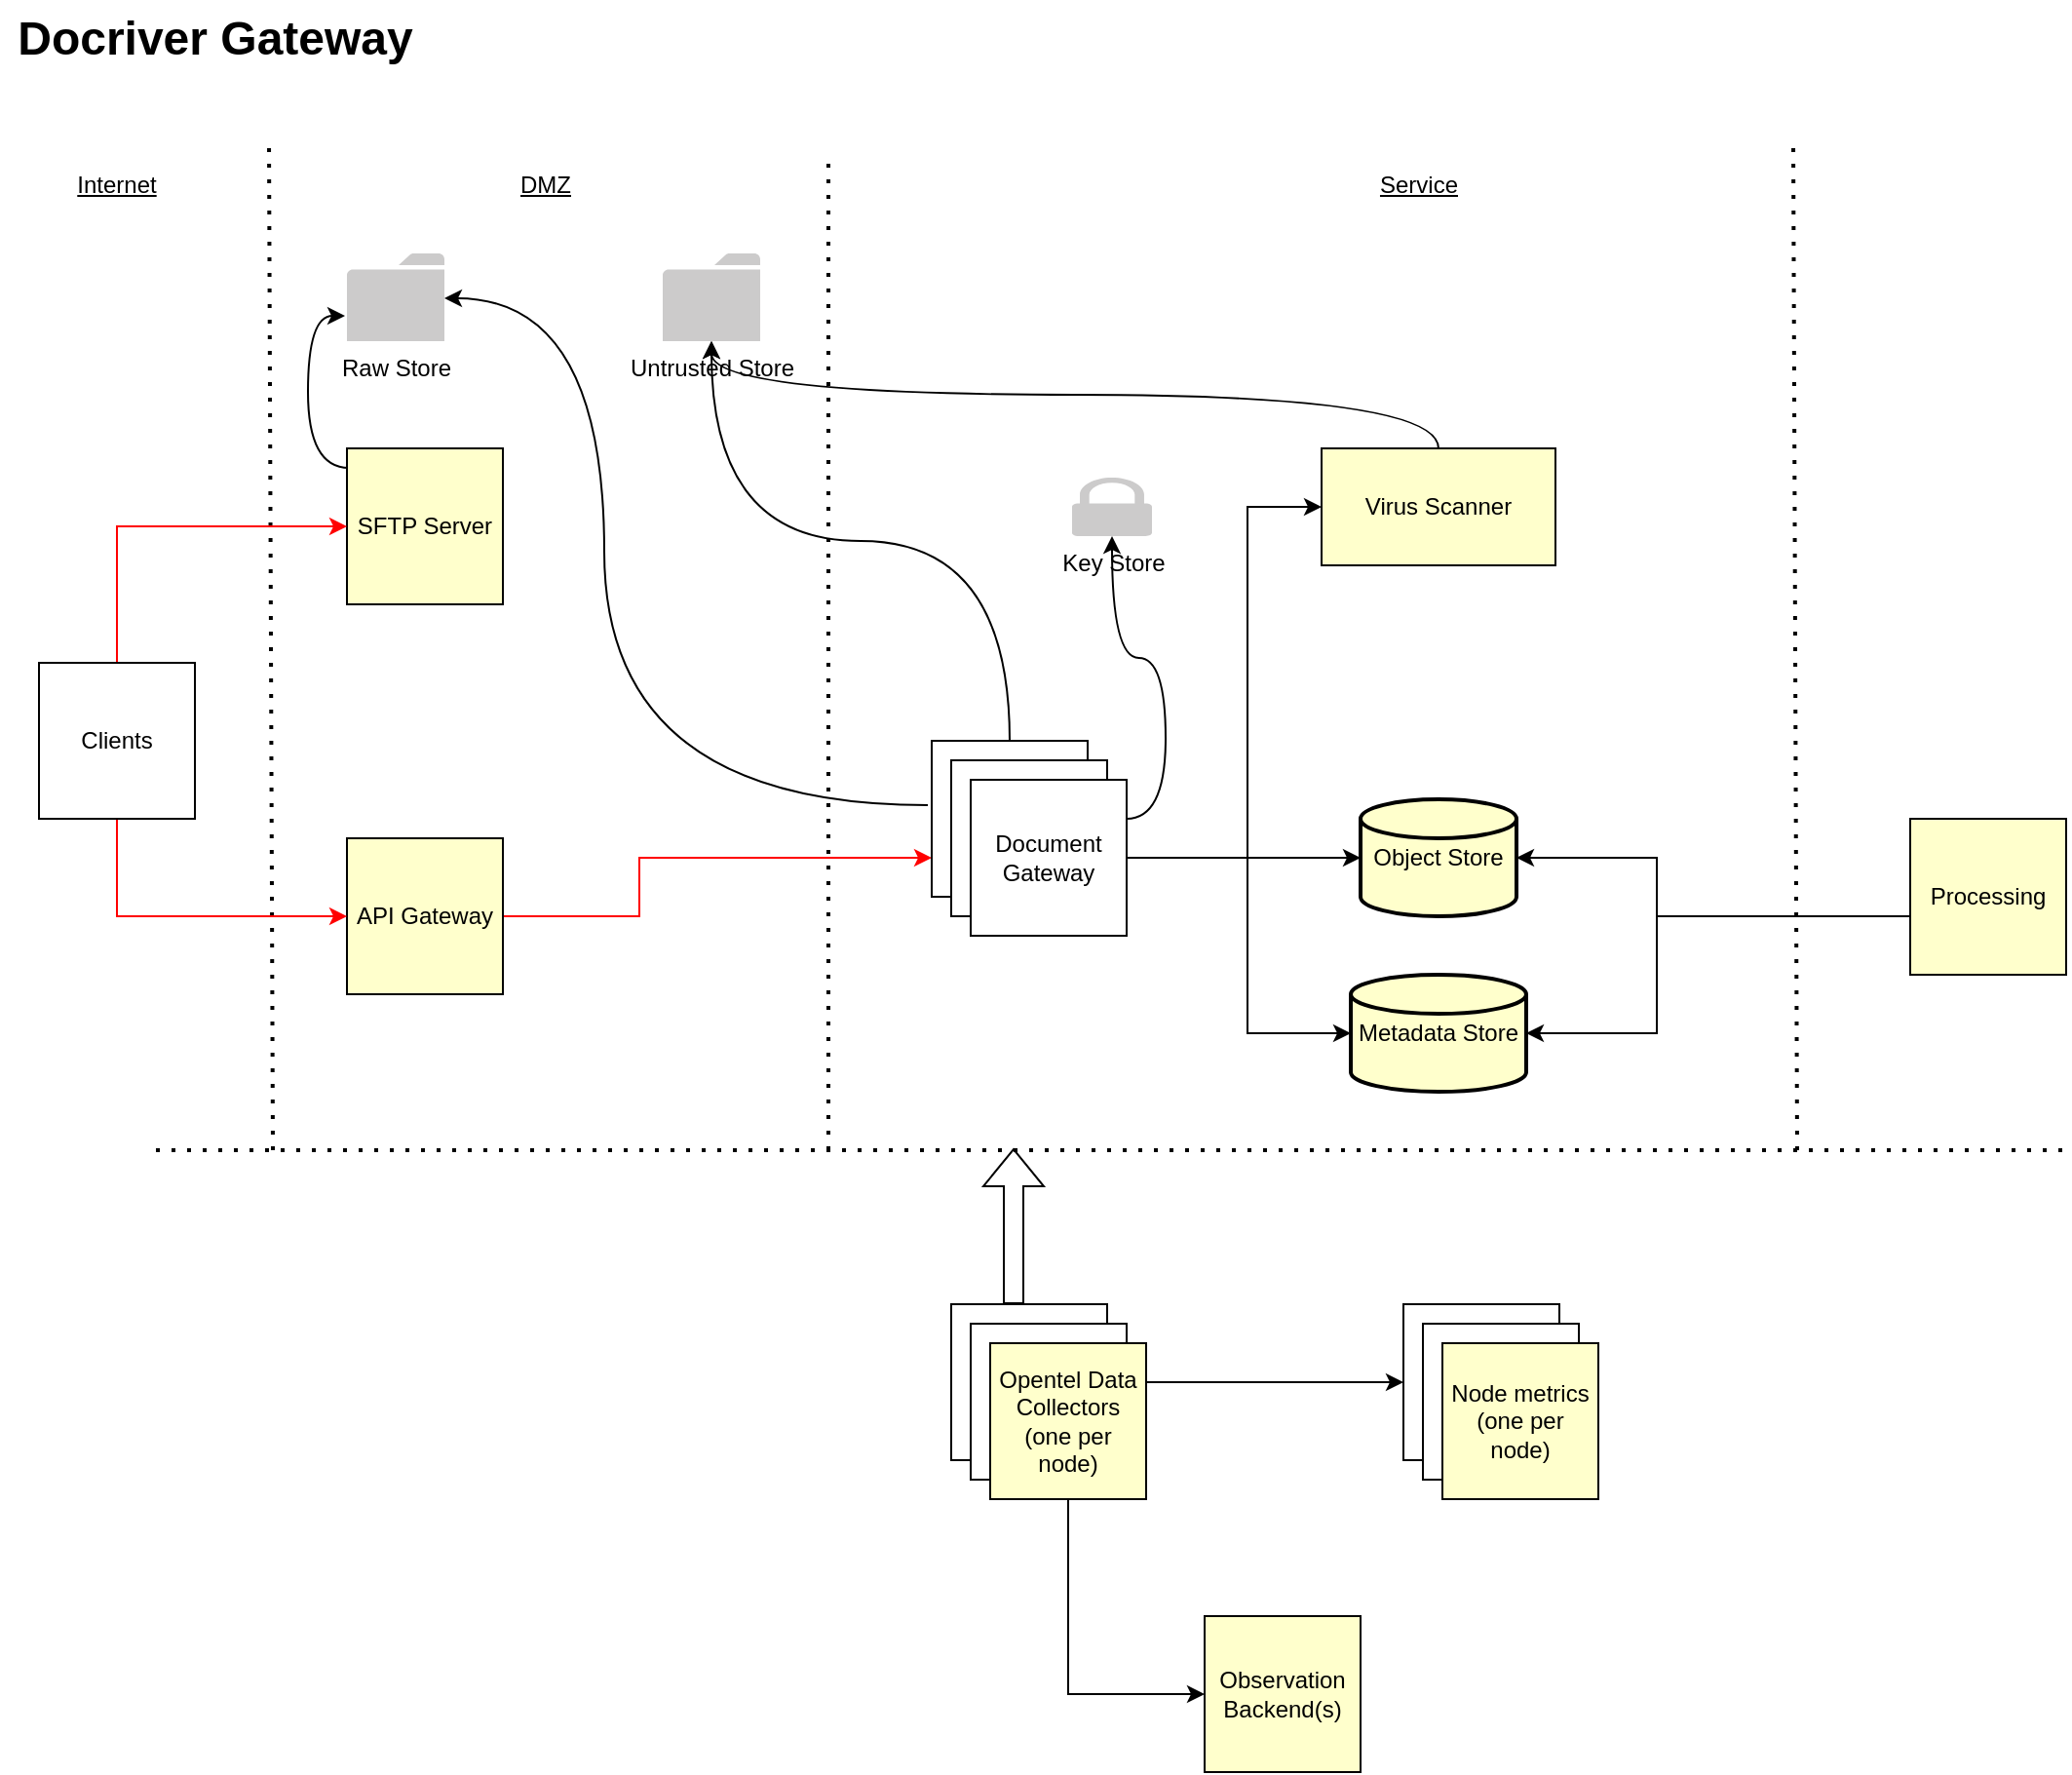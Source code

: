 <mxfile version="24.7.17">
  <diagram name="Page-1" id="yH4IMquttAJJuaerMJDX">
    <mxGraphModel dx="1434" dy="701" grid="1" gridSize="10" guides="1" tooltips="1" connect="1" arrows="1" fold="1" page="1" pageScale="1" pageWidth="850" pageHeight="1100" math="0" shadow="0">
      <root>
        <mxCell id="0" />
        <mxCell id="1" parent="0" />
        <mxCell id="4Yihj41GAZP0xY6Qb1w6-1" value="" style="endArrow=none;dashed=1;html=1;dashPattern=1 3;strokeWidth=2;rounded=0;" parent="1" edge="1">
          <mxGeometry width="50" height="50" relative="1" as="geometry">
            <mxPoint x="140" y="600" as="sourcePoint" />
            <mxPoint x="138" y="80" as="targetPoint" />
          </mxGeometry>
        </mxCell>
        <mxCell id="4Yihj41GAZP0xY6Qb1w6-9" style="edgeStyle=orthogonalEdgeStyle;rounded=0;orthogonalLoop=1;jettySize=auto;html=1;exitX=1;exitY=0.5;exitDx=0;exitDy=0;entryX=0;entryY=0.75;entryDx=0;entryDy=0;strokeColor=#FF0000;" parent="1" source="4Yihj41GAZP0xY6Qb1w6-2" target="4Yihj41GAZP0xY6Qb1w6-5" edge="1">
          <mxGeometry relative="1" as="geometry">
            <Array as="points">
              <mxPoint x="328" y="480" />
              <mxPoint x="328" y="450" />
            </Array>
          </mxGeometry>
        </mxCell>
        <mxCell id="4Yihj41GAZP0xY6Qb1w6-2" value="API Gateway" style="whiteSpace=wrap;html=1;aspect=fixed;fillColor=#FFFFCC;" parent="1" vertex="1">
          <mxGeometry x="178" y="440" width="80" height="80" as="geometry" />
        </mxCell>
        <mxCell id="4Yihj41GAZP0xY6Qb1w6-11" style="rounded=0;orthogonalLoop=1;jettySize=auto;html=1;exitX=0.013;exitY=0.125;exitDx=0;exitDy=0;entryX=-0.02;entryY=0.711;entryDx=0;entryDy=0;entryPerimeter=0;exitPerimeter=0;edgeStyle=orthogonalEdgeStyle;curved=1;" parent="1" source="4Yihj41GAZP0xY6Qb1w6-3" target="4Yihj41GAZP0xY6Qb1w6-10" edge="1">
          <mxGeometry relative="1" as="geometry" />
        </mxCell>
        <mxCell id="4Yihj41GAZP0xY6Qb1w6-3" value="SFTP Server" style="whiteSpace=wrap;html=1;aspect=fixed;fillColor=#FFFFCC;" parent="1" vertex="1">
          <mxGeometry x="178" y="240" width="80" height="80" as="geometry" />
        </mxCell>
        <mxCell id="4Yihj41GAZP0xY6Qb1w6-4" value="" style="endArrow=none;dashed=1;html=1;dashPattern=1 3;strokeWidth=2;rounded=0;" parent="1" edge="1">
          <mxGeometry width="50" height="50" relative="1" as="geometry">
            <mxPoint x="425" y="600" as="sourcePoint" />
            <mxPoint x="425" y="90" as="targetPoint" />
          </mxGeometry>
        </mxCell>
        <mxCell id="4Yihj41GAZP0xY6Qb1w6-13" style="edgeStyle=orthogonalEdgeStyle;rounded=0;orthogonalLoop=1;jettySize=auto;html=1;exitX=-0.025;exitY=0.413;exitDx=0;exitDy=0;exitPerimeter=0;elbow=vertical;curved=1;" parent="1" source="4Yihj41GAZP0xY6Qb1w6-5" target="4Yihj41GAZP0xY6Qb1w6-10" edge="1">
          <mxGeometry relative="1" as="geometry">
            <Array as="points">
              <mxPoint x="310" y="423" />
              <mxPoint x="310" y="163" />
            </Array>
          </mxGeometry>
        </mxCell>
        <mxCell id="4Yihj41GAZP0xY6Qb1w6-14" style="edgeStyle=orthogonalEdgeStyle;rounded=0;orthogonalLoop=1;jettySize=auto;html=1;exitX=0.5;exitY=0;exitDx=0;exitDy=0;curved=1;" parent="1" source="4Yihj41GAZP0xY6Qb1w6-5" target="4Yihj41GAZP0xY6Qb1w6-12" edge="1">
          <mxGeometry relative="1" as="geometry" />
        </mxCell>
        <mxCell id="4Yihj41GAZP0xY6Qb1w6-10" value="Raw Store" style="sketch=0;pointerEvents=1;shadow=0;dashed=0;html=1;strokeColor=none;labelPosition=center;verticalLabelPosition=bottom;verticalAlign=top;outlineConnect=0;align=center;shape=mxgraph.office.concepts.folder;fillColor=#CCCBCB;" parent="1" vertex="1">
          <mxGeometry x="178" y="140" width="50" height="45" as="geometry" />
        </mxCell>
        <mxCell id="4Yihj41GAZP0xY6Qb1w6-19" style="edgeStyle=orthogonalEdgeStyle;rounded=0;orthogonalLoop=1;jettySize=auto;html=1;curved=1;exitX=0.5;exitY=0;exitDx=0;exitDy=0;" parent="1" source="4Yihj41GAZP0xY6Qb1w6-15" target="4Yihj41GAZP0xY6Qb1w6-12" edge="1">
          <mxGeometry relative="1" as="geometry">
            <mxPoint x="640" y="140" as="targetPoint" />
          </mxGeometry>
        </mxCell>
        <mxCell id="4Yihj41GAZP0xY6Qb1w6-12" value="Untrusted Store" style="sketch=0;pointerEvents=1;shadow=0;dashed=0;html=1;strokeColor=none;labelPosition=center;verticalLabelPosition=bottom;verticalAlign=top;outlineConnect=0;align=center;shape=mxgraph.office.concepts.folder;fillColor=#CCCBCB;" parent="1" vertex="1">
          <mxGeometry x="340" y="140" width="50" height="45" as="geometry" />
        </mxCell>
        <mxCell id="4Yihj41GAZP0xY6Qb1w6-15" value="Virus Scanner" style="rounded=0;whiteSpace=wrap;html=1;fillColor=#FFFFCC;" parent="1" vertex="1">
          <mxGeometry x="678" y="240" width="120" height="60" as="geometry" />
        </mxCell>
        <mxCell id="4Yihj41GAZP0xY6Qb1w6-16" value="Object Store" style="strokeWidth=2;html=1;shape=mxgraph.flowchart.database;whiteSpace=wrap;fillColor=#FFFFCC;" parent="1" vertex="1">
          <mxGeometry x="698" y="420" width="80" height="60" as="geometry" />
        </mxCell>
        <mxCell id="4Yihj41GAZP0xY6Qb1w6-17" value="Metadata Store" style="strokeWidth=2;html=1;shape=mxgraph.flowchart.database;whiteSpace=wrap;fillColor=#FFFFCC;" parent="1" vertex="1">
          <mxGeometry x="693" y="510" width="90" height="60" as="geometry" />
        </mxCell>
        <mxCell id="4Yihj41GAZP0xY6Qb1w6-18" value="" style="group" parent="1" vertex="1" connectable="0">
          <mxGeometry x="478" y="390" width="100" height="100" as="geometry" />
        </mxCell>
        <mxCell id="4Yihj41GAZP0xY6Qb1w6-5" value="" style="whiteSpace=wrap;html=1;aspect=fixed;" parent="4Yihj41GAZP0xY6Qb1w6-18" vertex="1">
          <mxGeometry width="80" height="80" as="geometry" />
        </mxCell>
        <mxCell id="4Yihj41GAZP0xY6Qb1w6-6" value="" style="whiteSpace=wrap;html=1;aspect=fixed;" parent="4Yihj41GAZP0xY6Qb1w6-18" vertex="1">
          <mxGeometry x="10" y="10" width="80" height="80" as="geometry" />
        </mxCell>
        <mxCell id="4Yihj41GAZP0xY6Qb1w6-7" value="Document Gateway" style="whiteSpace=wrap;html=1;aspect=fixed;" parent="4Yihj41GAZP0xY6Qb1w6-18" vertex="1">
          <mxGeometry x="20" y="20" width="80" height="80" as="geometry" />
        </mxCell>
        <mxCell id="4Yihj41GAZP0xY6Qb1w6-20" style="edgeStyle=orthogonalEdgeStyle;rounded=0;orthogonalLoop=1;jettySize=auto;html=1;exitX=1;exitY=0.5;exitDx=0;exitDy=0;entryX=0;entryY=0.5;entryDx=0;entryDy=0;" parent="1" source="4Yihj41GAZP0xY6Qb1w6-7" target="4Yihj41GAZP0xY6Qb1w6-15" edge="1">
          <mxGeometry relative="1" as="geometry">
            <Array as="points">
              <mxPoint x="640" y="450" />
              <mxPoint x="640" y="270" />
            </Array>
          </mxGeometry>
        </mxCell>
        <mxCell id="4Yihj41GAZP0xY6Qb1w6-21" style="edgeStyle=orthogonalEdgeStyle;rounded=0;orthogonalLoop=1;jettySize=auto;html=1;exitX=1;exitY=0.5;exitDx=0;exitDy=0;entryX=0;entryY=0.5;entryDx=0;entryDy=0;entryPerimeter=0;" parent="1" source="4Yihj41GAZP0xY6Qb1w6-7" target="4Yihj41GAZP0xY6Qb1w6-16" edge="1">
          <mxGeometry relative="1" as="geometry" />
        </mxCell>
        <mxCell id="4Yihj41GAZP0xY6Qb1w6-22" style="edgeStyle=orthogonalEdgeStyle;rounded=0;orthogonalLoop=1;jettySize=auto;html=1;exitX=1;exitY=0.5;exitDx=0;exitDy=0;entryX=0;entryY=0.5;entryDx=0;entryDy=0;entryPerimeter=0;" parent="1" source="4Yihj41GAZP0xY6Qb1w6-7" target="4Yihj41GAZP0xY6Qb1w6-17" edge="1">
          <mxGeometry relative="1" as="geometry">
            <Array as="points">
              <mxPoint x="640" y="450" />
              <mxPoint x="640" y="540" />
            </Array>
          </mxGeometry>
        </mxCell>
        <mxCell id="4Yihj41GAZP0xY6Qb1w6-23" value="Key Store" style="sketch=0;pointerEvents=1;shadow=0;dashed=0;html=1;strokeColor=none;labelPosition=center;verticalLabelPosition=bottom;verticalAlign=top;outlineConnect=0;align=center;shape=mxgraph.office.security.lock_protected;fillColor=#CCCBCB;" parent="1" vertex="1">
          <mxGeometry x="550" y="255" width="41" height="30" as="geometry" />
        </mxCell>
        <mxCell id="4Yihj41GAZP0xY6Qb1w6-24" style="edgeStyle=orthogonalEdgeStyle;rounded=0;orthogonalLoop=1;jettySize=auto;html=1;exitX=1;exitY=0.25;exitDx=0;exitDy=0;curved=1;" parent="1" source="4Yihj41GAZP0xY6Qb1w6-7" target="4Yihj41GAZP0xY6Qb1w6-23" edge="1">
          <mxGeometry relative="1" as="geometry" />
        </mxCell>
        <mxCell id="4Yihj41GAZP0xY6Qb1w6-25" value="&lt;u&gt;DMZ&lt;/u&gt;" style="text;html=1;align=center;verticalAlign=middle;whiteSpace=wrap;rounded=0;" parent="1" vertex="1">
          <mxGeometry x="250" y="90" width="60" height="30" as="geometry" />
        </mxCell>
        <mxCell id="4Yihj41GAZP0xY6Qb1w6-26" value="&lt;u&gt;Service&lt;/u&gt;" style="text;html=1;align=center;verticalAlign=middle;whiteSpace=wrap;rounded=0;" parent="1" vertex="1">
          <mxGeometry x="698" y="90" width="60" height="30" as="geometry" />
        </mxCell>
        <mxCell id="4Yihj41GAZP0xY6Qb1w6-27" value="&lt;u&gt;Internet&lt;/u&gt;" style="text;html=1;align=center;verticalAlign=middle;whiteSpace=wrap;rounded=0;" parent="1" vertex="1">
          <mxGeometry x="30" y="90" width="60" height="30" as="geometry" />
        </mxCell>
        <mxCell id="4Yihj41GAZP0xY6Qb1w6-29" style="edgeStyle=orthogonalEdgeStyle;rounded=0;orthogonalLoop=1;jettySize=auto;html=1;exitX=0.5;exitY=0;exitDx=0;exitDy=0;entryX=0;entryY=0.5;entryDx=0;entryDy=0;strokeColor=#FF0000;" parent="1" source="4Yihj41GAZP0xY6Qb1w6-28" target="4Yihj41GAZP0xY6Qb1w6-3" edge="1">
          <mxGeometry relative="1" as="geometry" />
        </mxCell>
        <mxCell id="4Yihj41GAZP0xY6Qb1w6-30" style="edgeStyle=orthogonalEdgeStyle;rounded=0;orthogonalLoop=1;jettySize=auto;html=1;exitX=0.5;exitY=1;exitDx=0;exitDy=0;entryX=0;entryY=0.5;entryDx=0;entryDy=0;strokeColor=#FF0000;" parent="1" source="4Yihj41GAZP0xY6Qb1w6-28" target="4Yihj41GAZP0xY6Qb1w6-2" edge="1">
          <mxGeometry relative="1" as="geometry" />
        </mxCell>
        <mxCell id="4Yihj41GAZP0xY6Qb1w6-28" value="Clients" style="whiteSpace=wrap;html=1;aspect=fixed;" parent="1" vertex="1">
          <mxGeometry x="20" y="350" width="80" height="80" as="geometry" />
        </mxCell>
        <mxCell id="4Yihj41GAZP0xY6Qb1w6-31" value="Docriver Gateway" style="text;strokeColor=none;fillColor=none;html=1;fontSize=24;fontStyle=1;verticalAlign=middle;align=center;" parent="1" vertex="1">
          <mxGeometry y="10" width="220" height="40" as="geometry" />
        </mxCell>
        <mxCell id="jAoZzgwtm_p3fiprRQRI-1" value="Processing" style="whiteSpace=wrap;html=1;aspect=fixed;fillColor=#FFFFCC;" vertex="1" parent="1">
          <mxGeometry x="980" y="430" width="80" height="80" as="geometry" />
        </mxCell>
        <mxCell id="jAoZzgwtm_p3fiprRQRI-2" style="edgeStyle=orthogonalEdgeStyle;rounded=0;orthogonalLoop=1;jettySize=auto;html=1;exitX=0;exitY=0.5;exitDx=0;exitDy=0;entryX=1;entryY=0.5;entryDx=0;entryDy=0;entryPerimeter=0;" edge="1" parent="1" source="jAoZzgwtm_p3fiprRQRI-1" target="4Yihj41GAZP0xY6Qb1w6-16">
          <mxGeometry relative="1" as="geometry">
            <Array as="points">
              <mxPoint x="850" y="480" />
              <mxPoint x="850" y="450" />
            </Array>
          </mxGeometry>
        </mxCell>
        <mxCell id="jAoZzgwtm_p3fiprRQRI-3" style="edgeStyle=orthogonalEdgeStyle;rounded=0;orthogonalLoop=1;jettySize=auto;html=1;exitX=0;exitY=0.5;exitDx=0;exitDy=0;entryX=1;entryY=0.5;entryDx=0;entryDy=0;entryPerimeter=0;" edge="1" parent="1" source="jAoZzgwtm_p3fiprRQRI-1" target="4Yihj41GAZP0xY6Qb1w6-17">
          <mxGeometry relative="1" as="geometry">
            <Array as="points">
              <mxPoint x="850" y="480" />
              <mxPoint x="850" y="540" />
            </Array>
          </mxGeometry>
        </mxCell>
        <mxCell id="jAoZzgwtm_p3fiprRQRI-13" value="Observation Backend(s)" style="whiteSpace=wrap;html=1;aspect=fixed;fillColor=#FFFFCC;" vertex="1" parent="1">
          <mxGeometry x="618" y="839" width="80" height="80" as="geometry" />
        </mxCell>
        <mxCell id="jAoZzgwtm_p3fiprRQRI-14" value="" style="group" vertex="1" connectable="0" parent="1">
          <mxGeometry x="488" y="679" width="100" height="100" as="geometry" />
        </mxCell>
        <mxCell id="jAoZzgwtm_p3fiprRQRI-6" value="" style="whiteSpace=wrap;html=1;aspect=fixed;" vertex="1" parent="jAoZzgwtm_p3fiprRQRI-14">
          <mxGeometry width="80" height="80" as="geometry" />
        </mxCell>
        <mxCell id="jAoZzgwtm_p3fiprRQRI-7" value="" style="whiteSpace=wrap;html=1;aspect=fixed;" vertex="1" parent="jAoZzgwtm_p3fiprRQRI-14">
          <mxGeometry x="10" y="10" width="80" height="80" as="geometry" />
        </mxCell>
        <mxCell id="jAoZzgwtm_p3fiprRQRI-8" value="Opentel Data Collectors (one per node)" style="whiteSpace=wrap;html=1;aspect=fixed;fillColor=#FFFFCC;" vertex="1" parent="jAoZzgwtm_p3fiprRQRI-14">
          <mxGeometry x="20" y="20" width="80" height="80" as="geometry" />
        </mxCell>
        <mxCell id="jAoZzgwtm_p3fiprRQRI-15" value="" style="group" vertex="1" connectable="0" parent="1">
          <mxGeometry x="720" y="679" width="100" height="100" as="geometry" />
        </mxCell>
        <mxCell id="jAoZzgwtm_p3fiprRQRI-9" value="" style="whiteSpace=wrap;html=1;aspect=fixed;" vertex="1" parent="jAoZzgwtm_p3fiprRQRI-15">
          <mxGeometry width="80" height="80" as="geometry" />
        </mxCell>
        <mxCell id="jAoZzgwtm_p3fiprRQRI-10" value="" style="whiteSpace=wrap;html=1;aspect=fixed;" vertex="1" parent="jAoZzgwtm_p3fiprRQRI-15">
          <mxGeometry x="10" y="10" width="80" height="80" as="geometry" />
        </mxCell>
        <mxCell id="jAoZzgwtm_p3fiprRQRI-11" value="Node metrics (one per node)" style="whiteSpace=wrap;html=1;aspect=fixed;fillColor=#FFFFCC;" vertex="1" parent="jAoZzgwtm_p3fiprRQRI-15">
          <mxGeometry x="20" y="20" width="80" height="80" as="geometry" />
        </mxCell>
        <mxCell id="jAoZzgwtm_p3fiprRQRI-16" style="edgeStyle=orthogonalEdgeStyle;rounded=0;orthogonalLoop=1;jettySize=auto;html=1;exitX=1;exitY=0.25;exitDx=0;exitDy=0;entryX=0;entryY=0.5;entryDx=0;entryDy=0;" edge="1" parent="1" source="jAoZzgwtm_p3fiprRQRI-8" target="jAoZzgwtm_p3fiprRQRI-9">
          <mxGeometry relative="1" as="geometry" />
        </mxCell>
        <mxCell id="jAoZzgwtm_p3fiprRQRI-17" style="edgeStyle=orthogonalEdgeStyle;rounded=0;orthogonalLoop=1;jettySize=auto;html=1;exitX=0.5;exitY=1;exitDx=0;exitDy=0;entryX=0;entryY=0.5;entryDx=0;entryDy=0;" edge="1" parent="1" source="jAoZzgwtm_p3fiprRQRI-8" target="jAoZzgwtm_p3fiprRQRI-13">
          <mxGeometry relative="1" as="geometry" />
        </mxCell>
        <mxCell id="jAoZzgwtm_p3fiprRQRI-18" value="" style="shape=flexArrow;endArrow=classic;html=1;rounded=0;" edge="1" parent="1">
          <mxGeometry width="50" height="50" relative="1" as="geometry">
            <mxPoint x="520" y="679" as="sourcePoint" />
            <mxPoint x="520" y="599" as="targetPoint" />
          </mxGeometry>
        </mxCell>
        <mxCell id="jAoZzgwtm_p3fiprRQRI-19" value="" style="endArrow=none;dashed=1;html=1;dashPattern=1 3;strokeWidth=2;rounded=0;" edge="1" parent="1">
          <mxGeometry width="50" height="50" relative="1" as="geometry">
            <mxPoint x="80" y="600" as="sourcePoint" />
            <mxPoint x="1060" y="600" as="targetPoint" />
          </mxGeometry>
        </mxCell>
        <mxCell id="jAoZzgwtm_p3fiprRQRI-20" value="" style="endArrow=none;dashed=1;html=1;dashPattern=1 3;strokeWidth=2;rounded=0;" edge="1" parent="1">
          <mxGeometry width="50" height="50" relative="1" as="geometry">
            <mxPoint x="922" y="600" as="sourcePoint" />
            <mxPoint x="920" y="80" as="targetPoint" />
          </mxGeometry>
        </mxCell>
      </root>
    </mxGraphModel>
  </diagram>
</mxfile>
